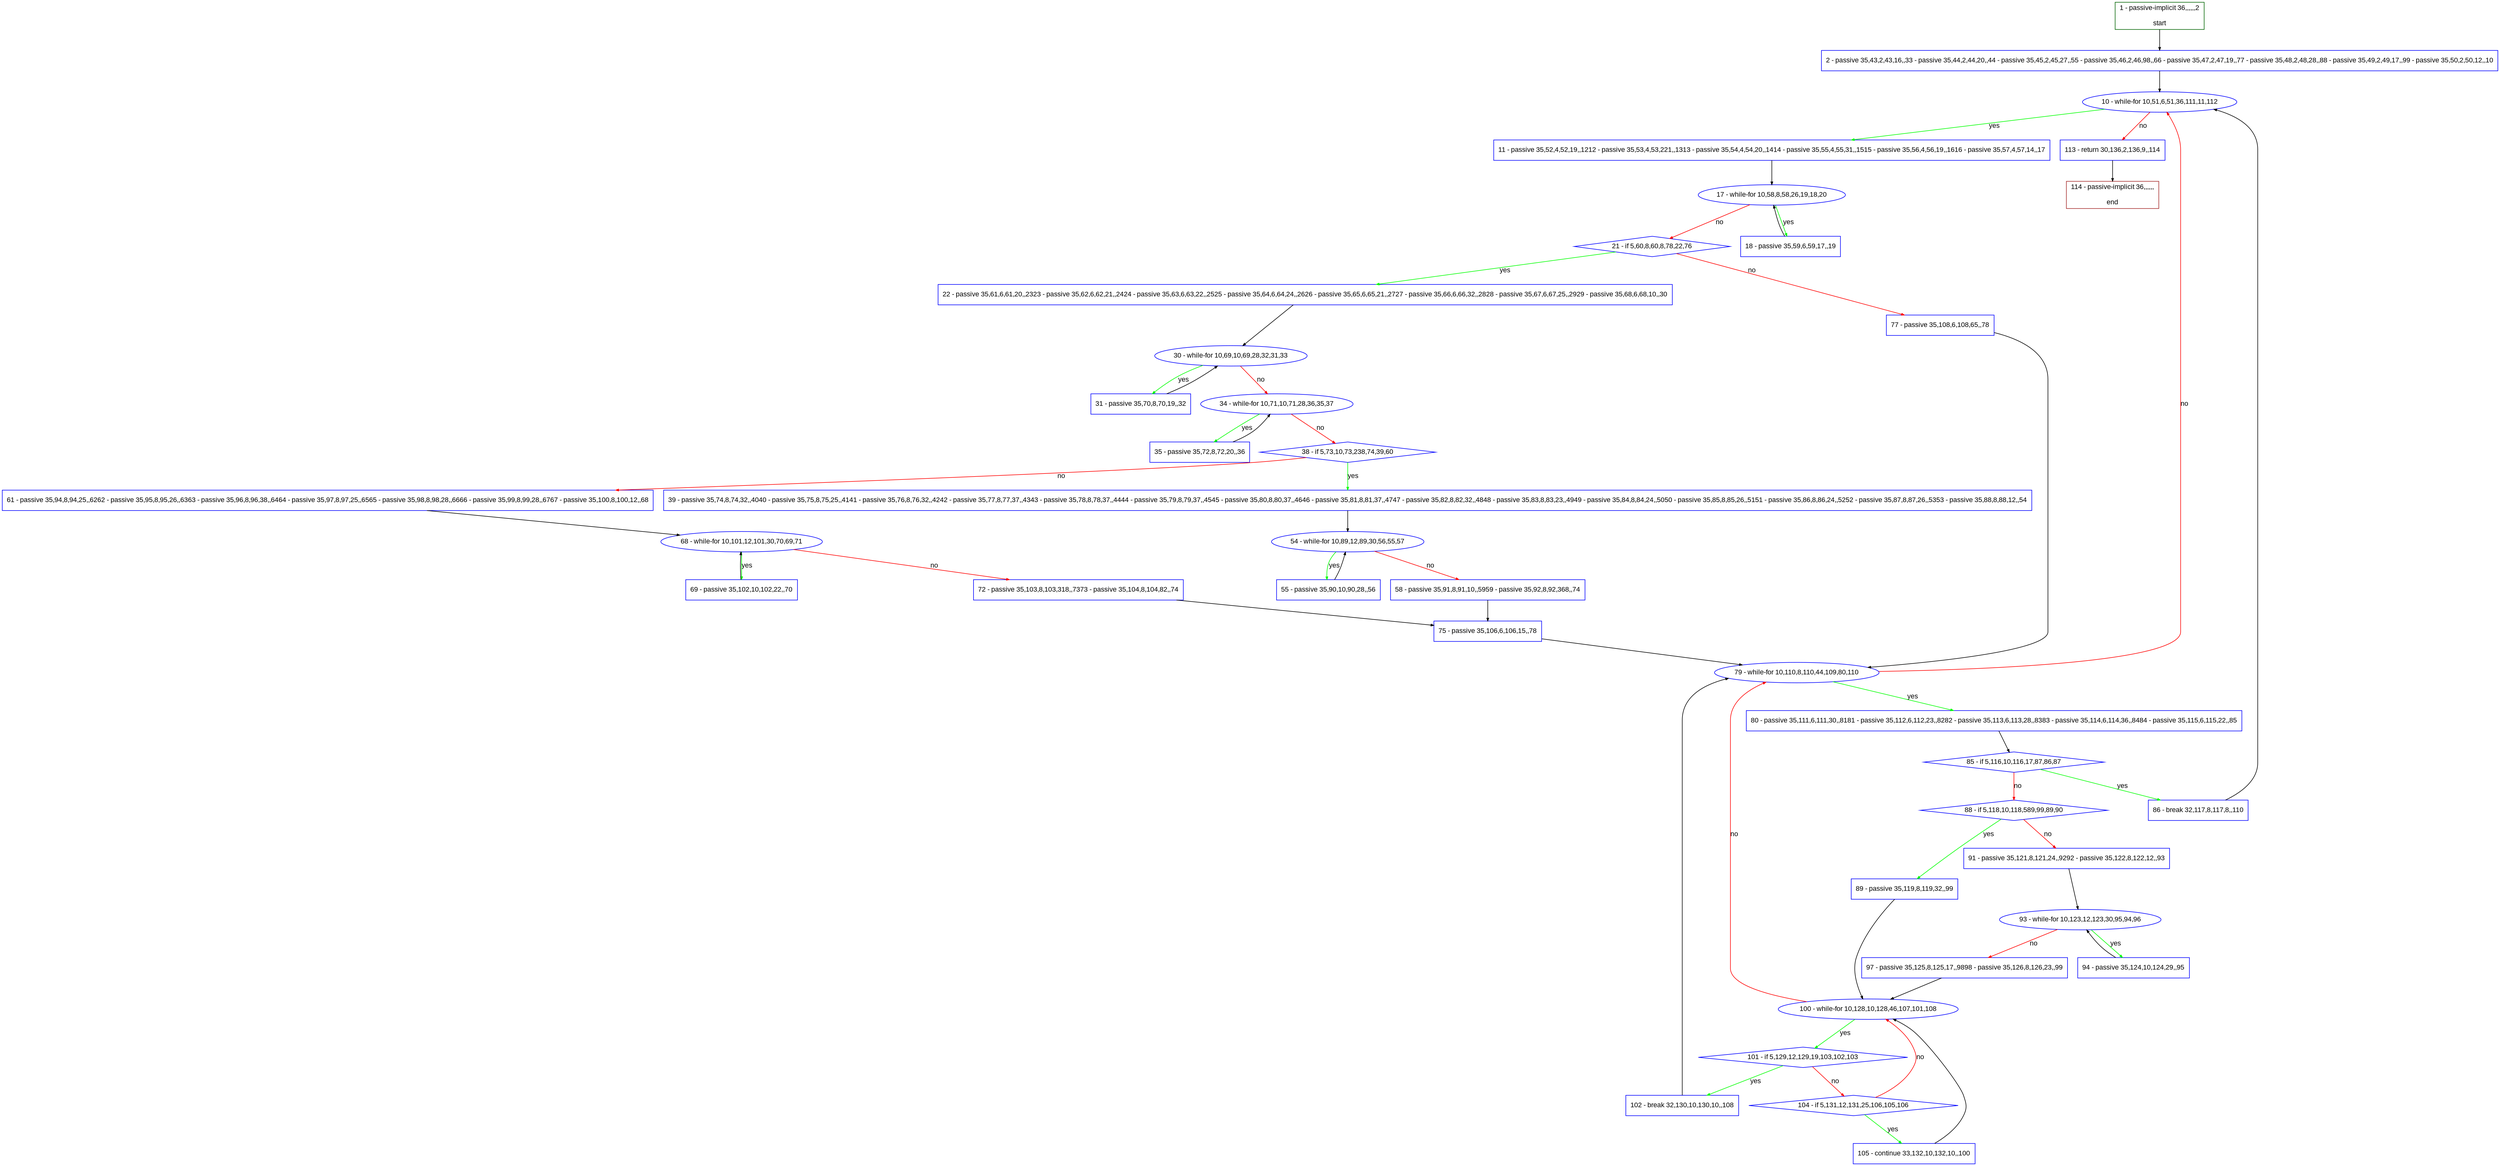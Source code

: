 digraph "" {
  graph [pack="true", label="", fontsize="12", packmode="clust", fontname="Arial", fillcolor="#FFFFCC", bgcolor="white", style="rounded,filled", compound="true"];
  node [node_initialized="no", label="", color="grey", fontsize="12", fillcolor="white", fontname="Arial", style="filled", shape="rectangle", compound="true", fixedsize="false"];
  edge [fontcolor="black", arrowhead="normal", arrowtail="none", arrowsize="0.5", ltail="", label="", color="black", fontsize="12", lhead="", fontname="Arial", dir="forward", compound="true"];
  __N1 [label="2 - passive 35,43,2,43,16,,33 - passive 35,44,2,44,20,,44 - passive 35,45,2,45,27,,55 - passive 35,46,2,46,98,,66 - passive 35,47,2,47,19,,77 - passive 35,48,2,48,28,,88 - passive 35,49,2,49,17,,99 - passive 35,50,2,50,12,,10", color="#0000ff", fillcolor="#ffffff", style="filled", shape="box"];
  __N2 [label="1 - passive-implicit 36,,,,,,2\n\nstart", color="#006400", fillcolor="#ffffff", style="filled", shape="box"];
  __N3 [label="10 - while-for 10,51,6,51,36,111,11,112", color="#0000ff", fillcolor="#ffffff", style="filled", shape="oval"];
  __N4 [label="11 - passive 35,52,4,52,19,,1212 - passive 35,53,4,53,221,,1313 - passive 35,54,4,54,20,,1414 - passive 35,55,4,55,31,,1515 - passive 35,56,4,56,19,,1616 - passive 35,57,4,57,14,,17", color="#0000ff", fillcolor="#ffffff", style="filled", shape="box"];
  __N5 [label="113 - return 30,136,2,136,9,,114", color="#0000ff", fillcolor="#ffffff", style="filled", shape="box"];
  __N6 [label="17 - while-for 10,58,8,58,26,19,18,20", color="#0000ff", fillcolor="#ffffff", style="filled", shape="oval"];
  __N7 [label="18 - passive 35,59,6,59,17,,19", color="#0000ff", fillcolor="#ffffff", style="filled", shape="box"];
  __N8 [label="21 - if 5,60,8,60,8,78,22,76", color="#0000ff", fillcolor="#ffffff", style="filled", shape="diamond"];
  __N9 [label="22 - passive 35,61,6,61,20,,2323 - passive 35,62,6,62,21,,2424 - passive 35,63,6,63,22,,2525 - passive 35,64,6,64,24,,2626 - passive 35,65,6,65,21,,2727 - passive 35,66,6,66,32,,2828 - passive 35,67,6,67,25,,2929 - passive 35,68,6,68,10,,30", color="#0000ff", fillcolor="#ffffff", style="filled", shape="box"];
  __N10 [label="77 - passive 35,108,6,108,65,,78", color="#0000ff", fillcolor="#ffffff", style="filled", shape="box"];
  __N11 [label="30 - while-for 10,69,10,69,28,32,31,33", color="#0000ff", fillcolor="#ffffff", style="filled", shape="oval"];
  __N12 [label="31 - passive 35,70,8,70,19,,32", color="#0000ff", fillcolor="#ffffff", style="filled", shape="box"];
  __N13 [label="34 - while-for 10,71,10,71,28,36,35,37", color="#0000ff", fillcolor="#ffffff", style="filled", shape="oval"];
  __N14 [label="35 - passive 35,72,8,72,20,,36", color="#0000ff", fillcolor="#ffffff", style="filled", shape="box"];
  __N15 [label="38 - if 5,73,10,73,238,74,39,60", color="#0000ff", fillcolor="#ffffff", style="filled", shape="diamond"];
  __N16 [label="39 - passive 35,74,8,74,32,,4040 - passive 35,75,8,75,25,,4141 - passive 35,76,8,76,32,,4242 - passive 35,77,8,77,37,,4343 - passive 35,78,8,78,37,,4444 - passive 35,79,8,79,37,,4545 - passive 35,80,8,80,37,,4646 - passive 35,81,8,81,37,,4747 - passive 35,82,8,82,32,,4848 - passive 35,83,8,83,23,,4949 - passive 35,84,8,84,24,,5050 - passive 35,85,8,85,26,,5151 - passive 35,86,8,86,24,,5252 - passive 35,87,8,87,26,,5353 - passive 35,88,8,88,12,,54", color="#0000ff", fillcolor="#ffffff", style="filled", shape="box"];
  __N17 [label="61 - passive 35,94,8,94,25,,6262 - passive 35,95,8,95,26,,6363 - passive 35,96,8,96,38,,6464 - passive 35,97,8,97,25,,6565 - passive 35,98,8,98,28,,6666 - passive 35,99,8,99,28,,6767 - passive 35,100,8,100,12,,68", color="#0000ff", fillcolor="#ffffff", style="filled", shape="box"];
  __N18 [label="54 - while-for 10,89,12,89,30,56,55,57", color="#0000ff", fillcolor="#ffffff", style="filled", shape="oval"];
  __N19 [label="55 - passive 35,90,10,90,28,,56", color="#0000ff", fillcolor="#ffffff", style="filled", shape="box"];
  __N20 [label="58 - passive 35,91,8,91,10,,5959 - passive 35,92,8,92,368,,74", color="#0000ff", fillcolor="#ffffff", style="filled", shape="box"];
  __N21 [label="75 - passive 35,106,6,106,15,,78", color="#0000ff", fillcolor="#ffffff", style="filled", shape="box"];
  __N22 [label="68 - while-for 10,101,12,101,30,70,69,71", color="#0000ff", fillcolor="#ffffff", style="filled", shape="oval"];
  __N23 [label="69 - passive 35,102,10,102,22,,70", color="#0000ff", fillcolor="#ffffff", style="filled", shape="box"];
  __N24 [label="72 - passive 35,103,8,103,318,,7373 - passive 35,104,8,104,82,,74", color="#0000ff", fillcolor="#ffffff", style="filled", shape="box"];
  __N25 [label="79 - while-for 10,110,8,110,44,109,80,110", color="#0000ff", fillcolor="#ffffff", style="filled", shape="oval"];
  __N26 [label="80 - passive 35,111,6,111,30,,8181 - passive 35,112,6,112,23,,8282 - passive 35,113,6,113,28,,8383 - passive 35,114,6,114,36,,8484 - passive 35,115,6,115,22,,85", color="#0000ff", fillcolor="#ffffff", style="filled", shape="box"];
  __N27 [label="85 - if 5,116,10,116,17,87,86,87", color="#0000ff", fillcolor="#ffffff", style="filled", shape="diamond"];
  __N28 [label="86 - break 32,117,8,117,8,,110", color="#0000ff", fillcolor="#ffffff", style="filled", shape="box"];
  __N29 [label="88 - if 5,118,10,118,589,99,89,90", color="#0000ff", fillcolor="#ffffff", style="filled", shape="diamond"];
  __N30 [label="89 - passive 35,119,8,119,32,,99", color="#0000ff", fillcolor="#ffffff", style="filled", shape="box"];
  __N31 [label="91 - passive 35,121,8,121,24,,9292 - passive 35,122,8,122,12,,93", color="#0000ff", fillcolor="#ffffff", style="filled", shape="box"];
  __N32 [label="100 - while-for 10,128,10,128,46,107,101,108", color="#0000ff", fillcolor="#ffffff", style="filled", shape="oval"];
  __N33 [label="93 - while-for 10,123,12,123,30,95,94,96", color="#0000ff", fillcolor="#ffffff", style="filled", shape="oval"];
  __N34 [label="94 - passive 35,124,10,124,29,,95", color="#0000ff", fillcolor="#ffffff", style="filled", shape="box"];
  __N35 [label="97 - passive 35,125,8,125,17,,9898 - passive 35,126,8,126,23,,99", color="#0000ff", fillcolor="#ffffff", style="filled", shape="box"];
  __N36 [label="101 - if 5,129,12,129,19,103,102,103", color="#0000ff", fillcolor="#ffffff", style="filled", shape="diamond"];
  __N37 [label="102 - break 32,130,10,130,10,,108", color="#0000ff", fillcolor="#ffffff", style="filled", shape="box"];
  __N38 [label="104 - if 5,131,12,131,25,106,105,106", color="#0000ff", fillcolor="#ffffff", style="filled", shape="diamond"];
  __N39 [label="105 - continue 33,132,10,132,10,,100", color="#0000ff", fillcolor="#ffffff", style="filled", shape="box"];
  __N40 [label="114 - passive-implicit 36,,,,,,\n\nend", color="#a52a2a", fillcolor="#ffffff", style="filled", shape="box"];
  __N2 -> __N1 [arrowhead="normal", arrowtail="none", color="#000000", label="", dir="forward"];
  __N1 -> __N3 [arrowhead="normal", arrowtail="none", color="#000000", label="", dir="forward"];
  __N3 -> __N4 [arrowhead="normal", arrowtail="none", color="#00ff00", label="yes", dir="forward"];
  __N3 -> __N5 [arrowhead="normal", arrowtail="none", color="#ff0000", label="no", dir="forward"];
  __N4 -> __N6 [arrowhead="normal", arrowtail="none", color="#000000", label="", dir="forward"];
  __N6 -> __N7 [arrowhead="normal", arrowtail="none", color="#00ff00", label="yes", dir="forward"];
  __N7 -> __N6 [arrowhead="normal", arrowtail="none", color="#000000", label="", dir="forward"];
  __N6 -> __N8 [arrowhead="normal", arrowtail="none", color="#ff0000", label="no", dir="forward"];
  __N8 -> __N9 [arrowhead="normal", arrowtail="none", color="#00ff00", label="yes", dir="forward"];
  __N8 -> __N10 [arrowhead="normal", arrowtail="none", color="#ff0000", label="no", dir="forward"];
  __N9 -> __N11 [arrowhead="normal", arrowtail="none", color="#000000", label="", dir="forward"];
  __N11 -> __N12 [arrowhead="normal", arrowtail="none", color="#00ff00", label="yes", dir="forward"];
  __N12 -> __N11 [arrowhead="normal", arrowtail="none", color="#000000", label="", dir="forward"];
  __N11 -> __N13 [arrowhead="normal", arrowtail="none", color="#ff0000", label="no", dir="forward"];
  __N13 -> __N14 [arrowhead="normal", arrowtail="none", color="#00ff00", label="yes", dir="forward"];
  __N14 -> __N13 [arrowhead="normal", arrowtail="none", color="#000000", label="", dir="forward"];
  __N13 -> __N15 [arrowhead="normal", arrowtail="none", color="#ff0000", label="no", dir="forward"];
  __N15 -> __N16 [arrowhead="normal", arrowtail="none", color="#00ff00", label="yes", dir="forward"];
  __N15 -> __N17 [arrowhead="normal", arrowtail="none", color="#ff0000", label="no", dir="forward"];
  __N16 -> __N18 [arrowhead="normal", arrowtail="none", color="#000000", label="", dir="forward"];
  __N18 -> __N19 [arrowhead="normal", arrowtail="none", color="#00ff00", label="yes", dir="forward"];
  __N19 -> __N18 [arrowhead="normal", arrowtail="none", color="#000000", label="", dir="forward"];
  __N18 -> __N20 [arrowhead="normal", arrowtail="none", color="#ff0000", label="no", dir="forward"];
  __N20 -> __N21 [arrowhead="normal", arrowtail="none", color="#000000", label="", dir="forward"];
  __N17 -> __N22 [arrowhead="normal", arrowtail="none", color="#000000", label="", dir="forward"];
  __N22 -> __N23 [arrowhead="normal", arrowtail="none", color="#00ff00", label="yes", dir="forward"];
  __N23 -> __N22 [arrowhead="normal", arrowtail="none", color="#000000", label="", dir="forward"];
  __N22 -> __N24 [arrowhead="normal", arrowtail="none", color="#ff0000", label="no", dir="forward"];
  __N24 -> __N21 [arrowhead="normal", arrowtail="none", color="#000000", label="", dir="forward"];
  __N21 -> __N25 [arrowhead="normal", arrowtail="none", color="#000000", label="", dir="forward"];
  __N10 -> __N25 [arrowhead="normal", arrowtail="none", color="#000000", label="", dir="forward"];
  __N25 -> __N3 [arrowhead="normal", arrowtail="none", color="#ff0000", label="no", dir="forward"];
  __N25 -> __N26 [arrowhead="normal", arrowtail="none", color="#00ff00", label="yes", dir="forward"];
  __N26 -> __N27 [arrowhead="normal", arrowtail="none", color="#000000", label="", dir="forward"];
  __N27 -> __N28 [arrowhead="normal", arrowtail="none", color="#00ff00", label="yes", dir="forward"];
  __N27 -> __N29 [arrowhead="normal", arrowtail="none", color="#ff0000", label="no", dir="forward"];
  __N28 -> __N3 [arrowhead="normal", arrowtail="none", color="#000000", label="", dir="forward"];
  __N29 -> __N30 [arrowhead="normal", arrowtail="none", color="#00ff00", label="yes", dir="forward"];
  __N29 -> __N31 [arrowhead="normal", arrowtail="none", color="#ff0000", label="no", dir="forward"];
  __N30 -> __N32 [arrowhead="normal", arrowtail="none", color="#000000", label="", dir="forward"];
  __N31 -> __N33 [arrowhead="normal", arrowtail="none", color="#000000", label="", dir="forward"];
  __N33 -> __N34 [arrowhead="normal", arrowtail="none", color="#00ff00", label="yes", dir="forward"];
  __N34 -> __N33 [arrowhead="normal", arrowtail="none", color="#000000", label="", dir="forward"];
  __N33 -> __N35 [arrowhead="normal", arrowtail="none", color="#ff0000", label="no", dir="forward"];
  __N35 -> __N32 [arrowhead="normal", arrowtail="none", color="#000000", label="", dir="forward"];
  __N32 -> __N25 [arrowhead="normal", arrowtail="none", color="#ff0000", label="no", dir="forward"];
  __N32 -> __N36 [arrowhead="normal", arrowtail="none", color="#00ff00", label="yes", dir="forward"];
  __N36 -> __N37 [arrowhead="normal", arrowtail="none", color="#00ff00", label="yes", dir="forward"];
  __N36 -> __N38 [arrowhead="normal", arrowtail="none", color="#ff0000", label="no", dir="forward"];
  __N37 -> __N25 [arrowhead="normal", arrowtail="none", color="#000000", label="", dir="forward"];
  __N38 -> __N32 [arrowhead="normal", arrowtail="none", color="#ff0000", label="no", dir="forward"];
  __N38 -> __N39 [arrowhead="normal", arrowtail="none", color="#00ff00", label="yes", dir="forward"];
  __N39 -> __N32 [arrowhead="normal", arrowtail="none", color="#000000", label="", dir="forward"];
  __N5 -> __N40 [arrowhead="normal", arrowtail="none", color="#000000", label="", dir="forward"];
}
